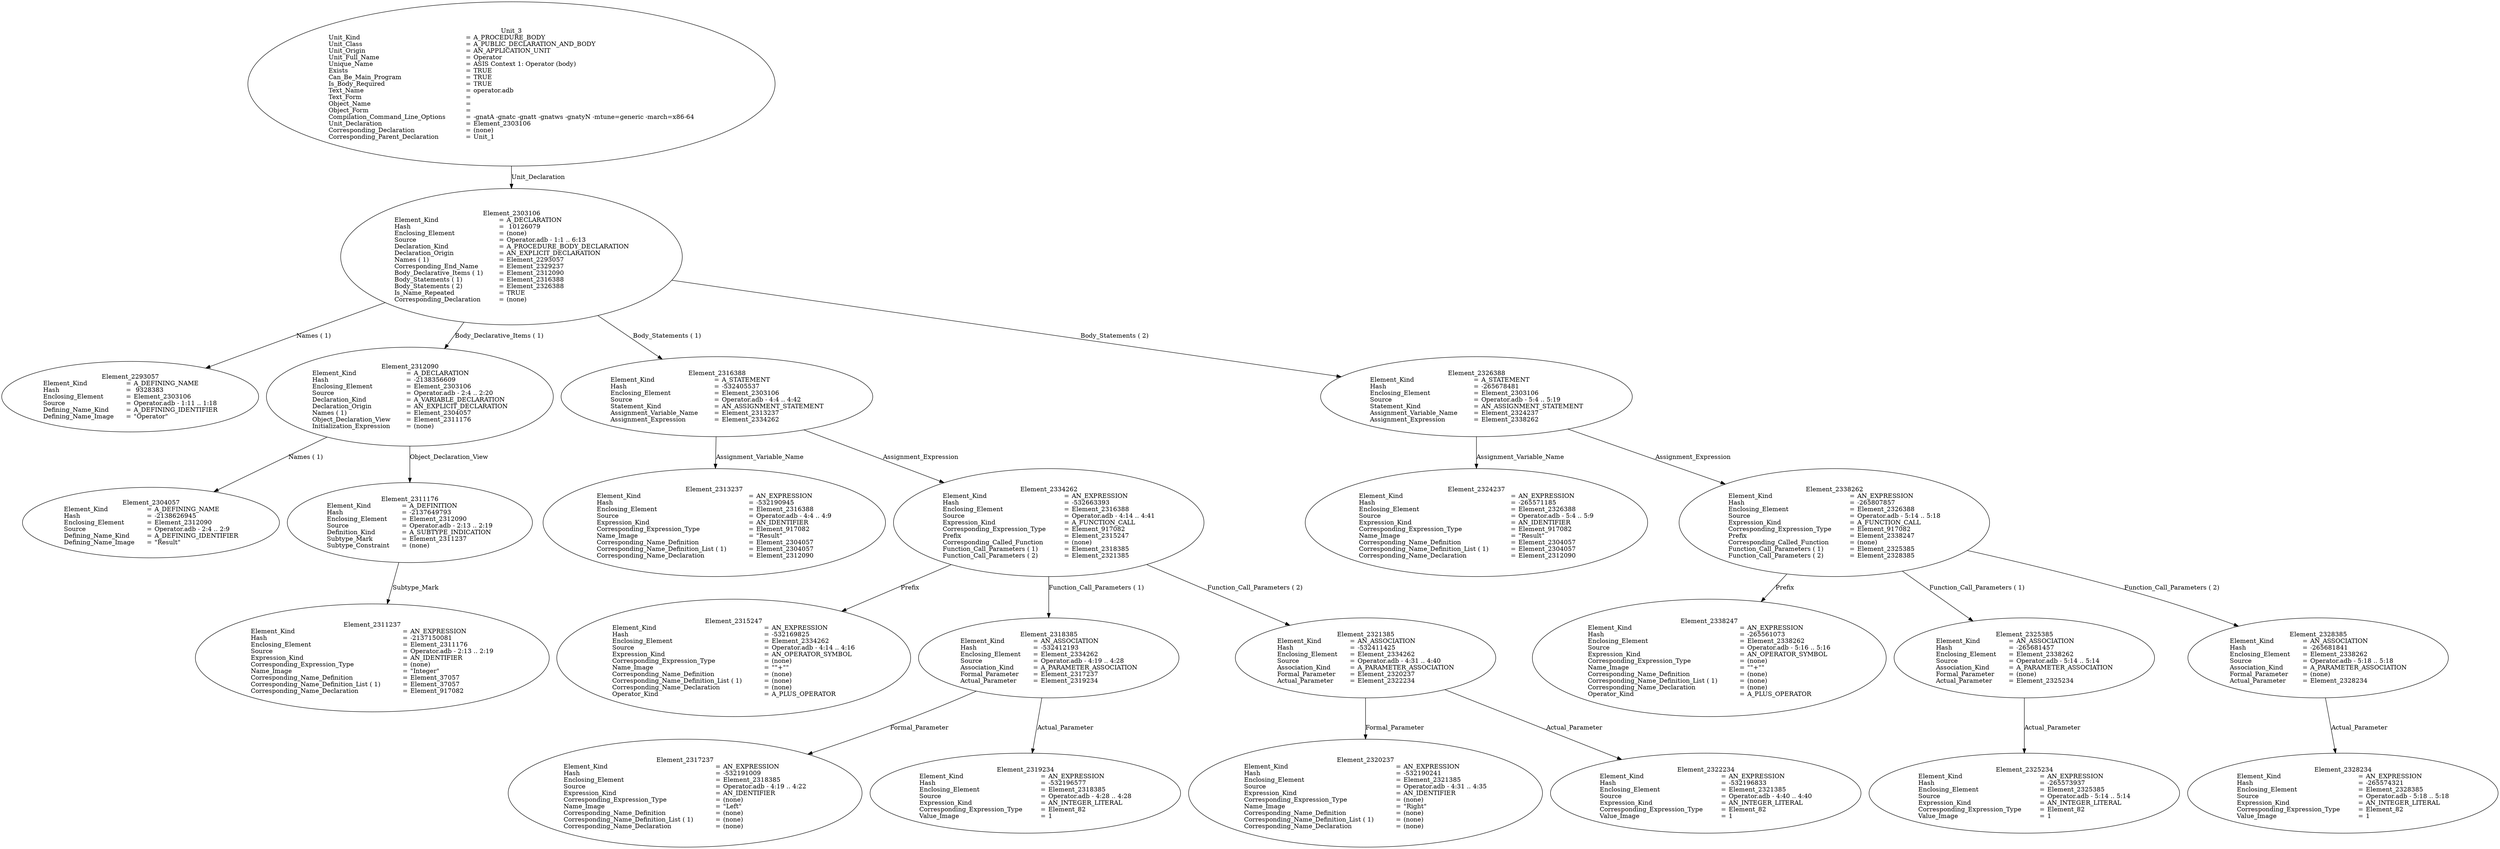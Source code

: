 digraph "operator.adt" {
  Unit_3 -> Element_2303106
      [ label=Unit_Declaration ];
  Unit_3
      [ label=<<TABLE BORDER="0" CELLBORDER="0" CELLSPACING="0" CELLPADDING="0"> 
          <TR><TD COLSPAN="3">Unit_3</TD></TR>
          <TR><TD ALIGN="LEFT">Unit_Kind   </TD><TD> = </TD><TD ALIGN="LEFT">A_PROCEDURE_BODY</TD></TR>
          <TR><TD ALIGN="LEFT">Unit_Class   </TD><TD> = </TD><TD ALIGN="LEFT">A_PUBLIC_DECLARATION_AND_BODY</TD></TR>
          <TR><TD ALIGN="LEFT">Unit_Origin   </TD><TD> = </TD><TD ALIGN="LEFT">AN_APPLICATION_UNIT</TD></TR>
          <TR><TD ALIGN="LEFT">Unit_Full_Name    </TD><TD> = </TD><TD ALIGN="LEFT">Operator</TD></TR>
          <TR><TD ALIGN="LEFT">Unique_Name   </TD><TD> = </TD><TD ALIGN="LEFT">ASIS Context 1: Operator (body)</TD></TR>
          <TR><TD ALIGN="LEFT">Exists  </TD><TD> = </TD><TD ALIGN="LEFT">TRUE</TD></TR>
          <TR><TD ALIGN="LEFT">Can_Be_Main_Program     </TD><TD> = </TD><TD ALIGN="LEFT">TRUE</TD></TR>
          <TR><TD ALIGN="LEFT">Is_Body_Required     </TD><TD> = </TD><TD ALIGN="LEFT">TRUE</TD></TR>
          <TR><TD ALIGN="LEFT">Text_Name   </TD><TD> = </TD><TD ALIGN="LEFT">operator.adb</TD></TR>
          <TR><TD ALIGN="LEFT">Text_Form   </TD><TD> = </TD><TD ALIGN="LEFT"></TD></TR>
          <TR><TD ALIGN="LEFT">Object_Name   </TD><TD> = </TD><TD ALIGN="LEFT"></TD></TR>
          <TR><TD ALIGN="LEFT">Object_Form   </TD><TD> = </TD><TD ALIGN="LEFT"></TD></TR>
          <TR><TD ALIGN="LEFT">Compilation_Command_Line_Options         </TD><TD> = </TD><TD ALIGN="LEFT">-gnatA -gnatc -gnatt -gnatws -gnatyN -mtune=generic -march=x86-64</TD></TR>
          <TR><TD ALIGN="LEFT">Unit_Declaration     </TD><TD> = </TD><TD ALIGN="LEFT">Element_2303106</TD></TR>
          <TR><TD ALIGN="LEFT">Corresponding_Declaration       </TD><TD> = </TD><TD ALIGN="LEFT">(none)</TD></TR>
          <TR><TD ALIGN="LEFT">Corresponding_Parent_Declaration         </TD><TD> = </TD><TD ALIGN="LEFT">Unit_1</TD></TR>
          </TABLE>> ];
  Element_2303106 -> Element_2293057
      [ label="Names ( 1)" ];
  Element_2303106 -> Element_2312090
      [ label="Body_Declarative_Items ( 1)" ];
  Element_2303106 -> Element_2316388
      [ label="Body_Statements ( 1)" ];
  Element_2303106 -> Element_2326388
      [ label="Body_Statements ( 2)" ];
  Element_2303106
      [ label=<<TABLE BORDER="0" CELLBORDER="0" CELLSPACING="0" CELLPADDING="0"> 
          <TR><TD COLSPAN="3">Element_2303106</TD></TR>
          <TR><TD ALIGN="LEFT">Element_Kind    </TD><TD> = </TD><TD ALIGN="LEFT">A_DECLARATION</TD></TR>
          <TR><TD ALIGN="LEFT">Hash  </TD><TD> = </TD><TD ALIGN="LEFT"> 10126079</TD></TR>
          <TR><TD ALIGN="LEFT">Enclosing_Element     </TD><TD> = </TD><TD ALIGN="LEFT">(none)</TD></TR>
          <TR><TD ALIGN="LEFT">Source  </TD><TD> = </TD><TD ALIGN="LEFT">Operator.adb - 1:1 .. 6:13</TD></TR>
          <TR><TD ALIGN="LEFT">Declaration_Kind     </TD><TD> = </TD><TD ALIGN="LEFT">A_PROCEDURE_BODY_DECLARATION</TD></TR>
          <TR><TD ALIGN="LEFT">Declaration_Origin     </TD><TD> = </TD><TD ALIGN="LEFT">AN_EXPLICIT_DECLARATION</TD></TR>
          <TR><TD ALIGN="LEFT">Names ( 1)   </TD><TD> = </TD><TD ALIGN="LEFT">Element_2293057</TD></TR>
          <TR><TD ALIGN="LEFT">Corresponding_End_Name      </TD><TD> = </TD><TD ALIGN="LEFT">Element_2329237</TD></TR>
          <TR><TD ALIGN="LEFT">Body_Declarative_Items ( 1)       </TD><TD> = </TD><TD ALIGN="LEFT">Element_2312090</TD></TR>
          <TR><TD ALIGN="LEFT">Body_Statements ( 1)      </TD><TD> = </TD><TD ALIGN="LEFT">Element_2316388</TD></TR>
          <TR><TD ALIGN="LEFT">Body_Statements ( 2)      </TD><TD> = </TD><TD ALIGN="LEFT">Element_2326388</TD></TR>
          <TR><TD ALIGN="LEFT">Is_Name_Repeated     </TD><TD> = </TD><TD ALIGN="LEFT">TRUE</TD></TR>
          <TR><TD ALIGN="LEFT">Corresponding_Declaration       </TD><TD> = </TD><TD ALIGN="LEFT">(none)</TD></TR>
          </TABLE>> ];
  Element_2293057
      [ label=<<TABLE BORDER="0" CELLBORDER="0" CELLSPACING="0" CELLPADDING="0"> 
          <TR><TD COLSPAN="3">Element_2293057</TD></TR>
          <TR><TD ALIGN="LEFT">Element_Kind    </TD><TD> = </TD><TD ALIGN="LEFT">A_DEFINING_NAME</TD></TR>
          <TR><TD ALIGN="LEFT">Hash  </TD><TD> = </TD><TD ALIGN="LEFT"> 9328383</TD></TR>
          <TR><TD ALIGN="LEFT">Enclosing_Element     </TD><TD> = </TD><TD ALIGN="LEFT">Element_2303106</TD></TR>
          <TR><TD ALIGN="LEFT">Source  </TD><TD> = </TD><TD ALIGN="LEFT">Operator.adb - 1:11 .. 1:18</TD></TR>
          <TR><TD ALIGN="LEFT">Defining_Name_Kind     </TD><TD> = </TD><TD ALIGN="LEFT">A_DEFINING_IDENTIFIER</TD></TR>
          <TR><TD ALIGN="LEFT">Defining_Name_Image     </TD><TD> = </TD><TD ALIGN="LEFT">"Operator"</TD></TR>
          </TABLE>> ];
  Element_2312090 -> Element_2304057
      [ label="Names ( 1)" ];
  Element_2312090 -> Element_2311176
      [ label=Object_Declaration_View ];
  Element_2312090
      [ label=<<TABLE BORDER="0" CELLBORDER="0" CELLSPACING="0" CELLPADDING="0"> 
          <TR><TD COLSPAN="3">Element_2312090</TD></TR>
          <TR><TD ALIGN="LEFT">Element_Kind    </TD><TD> = </TD><TD ALIGN="LEFT">A_DECLARATION</TD></TR>
          <TR><TD ALIGN="LEFT">Hash  </TD><TD> = </TD><TD ALIGN="LEFT">-2138356609</TD></TR>
          <TR><TD ALIGN="LEFT">Enclosing_Element     </TD><TD> = </TD><TD ALIGN="LEFT">Element_2303106</TD></TR>
          <TR><TD ALIGN="LEFT">Source  </TD><TD> = </TD><TD ALIGN="LEFT">Operator.adb - 2:4 .. 2:20</TD></TR>
          <TR><TD ALIGN="LEFT">Declaration_Kind     </TD><TD> = </TD><TD ALIGN="LEFT">A_VARIABLE_DECLARATION</TD></TR>
          <TR><TD ALIGN="LEFT">Declaration_Origin     </TD><TD> = </TD><TD ALIGN="LEFT">AN_EXPLICIT_DECLARATION</TD></TR>
          <TR><TD ALIGN="LEFT">Names ( 1)   </TD><TD> = </TD><TD ALIGN="LEFT">Element_2304057</TD></TR>
          <TR><TD ALIGN="LEFT">Object_Declaration_View      </TD><TD> = </TD><TD ALIGN="LEFT">Element_2311176</TD></TR>
          <TR><TD ALIGN="LEFT">Initialization_Expression       </TD><TD> = </TD><TD ALIGN="LEFT">(none)</TD></TR>
          </TABLE>> ];
  Element_2304057
      [ label=<<TABLE BORDER="0" CELLBORDER="0" CELLSPACING="0" CELLPADDING="0"> 
          <TR><TD COLSPAN="3">Element_2304057</TD></TR>
          <TR><TD ALIGN="LEFT">Element_Kind    </TD><TD> = </TD><TD ALIGN="LEFT">A_DEFINING_NAME</TD></TR>
          <TR><TD ALIGN="LEFT">Hash  </TD><TD> = </TD><TD ALIGN="LEFT">-2138626945</TD></TR>
          <TR><TD ALIGN="LEFT">Enclosing_Element     </TD><TD> = </TD><TD ALIGN="LEFT">Element_2312090</TD></TR>
          <TR><TD ALIGN="LEFT">Source  </TD><TD> = </TD><TD ALIGN="LEFT">Operator.adb - 2:4 .. 2:9</TD></TR>
          <TR><TD ALIGN="LEFT">Defining_Name_Kind     </TD><TD> = </TD><TD ALIGN="LEFT">A_DEFINING_IDENTIFIER</TD></TR>
          <TR><TD ALIGN="LEFT">Defining_Name_Image     </TD><TD> = </TD><TD ALIGN="LEFT">"Result"</TD></TR>
          </TABLE>> ];
  Element_2311176 -> Element_2311237
      [ label=Subtype_Mark ];
  Element_2311176
      [ label=<<TABLE BORDER="0" CELLBORDER="0" CELLSPACING="0" CELLPADDING="0"> 
          <TR><TD COLSPAN="3">Element_2311176</TD></TR>
          <TR><TD ALIGN="LEFT">Element_Kind    </TD><TD> = </TD><TD ALIGN="LEFT">A_DEFINITION</TD></TR>
          <TR><TD ALIGN="LEFT">Hash  </TD><TD> = </TD><TD ALIGN="LEFT">-2137649793</TD></TR>
          <TR><TD ALIGN="LEFT">Enclosing_Element     </TD><TD> = </TD><TD ALIGN="LEFT">Element_2312090</TD></TR>
          <TR><TD ALIGN="LEFT">Source  </TD><TD> = </TD><TD ALIGN="LEFT">Operator.adb - 2:13 .. 2:19</TD></TR>
          <TR><TD ALIGN="LEFT">Definition_Kind    </TD><TD> = </TD><TD ALIGN="LEFT">A_SUBTYPE_INDICATION</TD></TR>
          <TR><TD ALIGN="LEFT">Subtype_Mark    </TD><TD> = </TD><TD ALIGN="LEFT">Element_2311237</TD></TR>
          <TR><TD ALIGN="LEFT">Subtype_Constraint     </TD><TD> = </TD><TD ALIGN="LEFT">(none)</TD></TR>
          </TABLE>> ];
  Element_2311237
      [ label=<<TABLE BORDER="0" CELLBORDER="0" CELLSPACING="0" CELLPADDING="0"> 
          <TR><TD COLSPAN="3">Element_2311237</TD></TR>
          <TR><TD ALIGN="LEFT">Element_Kind    </TD><TD> = </TD><TD ALIGN="LEFT">AN_EXPRESSION</TD></TR>
          <TR><TD ALIGN="LEFT">Hash  </TD><TD> = </TD><TD ALIGN="LEFT">-2137150081</TD></TR>
          <TR><TD ALIGN="LEFT">Enclosing_Element     </TD><TD> = </TD><TD ALIGN="LEFT">Element_2311176</TD></TR>
          <TR><TD ALIGN="LEFT">Source  </TD><TD> = </TD><TD ALIGN="LEFT">Operator.adb - 2:13 .. 2:19</TD></TR>
          <TR><TD ALIGN="LEFT">Expression_Kind    </TD><TD> = </TD><TD ALIGN="LEFT">AN_IDENTIFIER</TD></TR>
          <TR><TD ALIGN="LEFT">Corresponding_Expression_Type        </TD><TD> = </TD><TD ALIGN="LEFT">(none)</TD></TR>
          <TR><TD ALIGN="LEFT">Name_Image   </TD><TD> = </TD><TD ALIGN="LEFT">"Integer"</TD></TR>
          <TR><TD ALIGN="LEFT">Corresponding_Name_Definition        </TD><TD> = </TD><TD ALIGN="LEFT">Element_37057</TD></TR>
          <TR><TD ALIGN="LEFT">Corresponding_Name_Definition_List ( 1)          </TD><TD> = </TD><TD ALIGN="LEFT">Element_37057</TD></TR>
          <TR><TD ALIGN="LEFT">Corresponding_Name_Declaration        </TD><TD> = </TD><TD ALIGN="LEFT">Element_917082</TD></TR>
          </TABLE>> ];
  Element_2316388 -> Element_2313237
      [ label=Assignment_Variable_Name ];
  Element_2316388 -> Element_2334262
      [ label=Assignment_Expression ];
  Element_2316388
      [ label=<<TABLE BORDER="0" CELLBORDER="0" CELLSPACING="0" CELLPADDING="0"> 
          <TR><TD COLSPAN="3">Element_2316388</TD></TR>
          <TR><TD ALIGN="LEFT">Element_Kind    </TD><TD> = </TD><TD ALIGN="LEFT">A_STATEMENT</TD></TR>
          <TR><TD ALIGN="LEFT">Hash  </TD><TD> = </TD><TD ALIGN="LEFT">-532405537</TD></TR>
          <TR><TD ALIGN="LEFT">Enclosing_Element     </TD><TD> = </TD><TD ALIGN="LEFT">Element_2303106</TD></TR>
          <TR><TD ALIGN="LEFT">Source  </TD><TD> = </TD><TD ALIGN="LEFT">Operator.adb - 4:4 .. 4:42</TD></TR>
          <TR><TD ALIGN="LEFT">Statement_Kind    </TD><TD> = </TD><TD ALIGN="LEFT">AN_ASSIGNMENT_STATEMENT</TD></TR>
          <TR><TD ALIGN="LEFT">Assignment_Variable_Name       </TD><TD> = </TD><TD ALIGN="LEFT">Element_2313237</TD></TR>
          <TR><TD ALIGN="LEFT">Assignment_Expression      </TD><TD> = </TD><TD ALIGN="LEFT">Element_2334262</TD></TR>
          </TABLE>> ];
  Element_2313237
      [ label=<<TABLE BORDER="0" CELLBORDER="0" CELLSPACING="0" CELLPADDING="0"> 
          <TR><TD COLSPAN="3">Element_2313237</TD></TR>
          <TR><TD ALIGN="LEFT">Element_Kind    </TD><TD> = </TD><TD ALIGN="LEFT">AN_EXPRESSION</TD></TR>
          <TR><TD ALIGN="LEFT">Hash  </TD><TD> = </TD><TD ALIGN="LEFT">-532190945</TD></TR>
          <TR><TD ALIGN="LEFT">Enclosing_Element     </TD><TD> = </TD><TD ALIGN="LEFT">Element_2316388</TD></TR>
          <TR><TD ALIGN="LEFT">Source  </TD><TD> = </TD><TD ALIGN="LEFT">Operator.adb - 4:4 .. 4:9</TD></TR>
          <TR><TD ALIGN="LEFT">Expression_Kind    </TD><TD> = </TD><TD ALIGN="LEFT">AN_IDENTIFIER</TD></TR>
          <TR><TD ALIGN="LEFT">Corresponding_Expression_Type        </TD><TD> = </TD><TD ALIGN="LEFT">Element_917082</TD></TR>
          <TR><TD ALIGN="LEFT">Name_Image   </TD><TD> = </TD><TD ALIGN="LEFT">"Result"</TD></TR>
          <TR><TD ALIGN="LEFT">Corresponding_Name_Definition        </TD><TD> = </TD><TD ALIGN="LEFT">Element_2304057</TD></TR>
          <TR><TD ALIGN="LEFT">Corresponding_Name_Definition_List ( 1)          </TD><TD> = </TD><TD ALIGN="LEFT">Element_2304057</TD></TR>
          <TR><TD ALIGN="LEFT">Corresponding_Name_Declaration        </TD><TD> = </TD><TD ALIGN="LEFT">Element_2312090</TD></TR>
          </TABLE>> ];
  Element_2334262 -> Element_2315247
      [ label=Prefix ];
  Element_2334262 -> Element_2318385
      [ label="Function_Call_Parameters ( 1)" ];
  Element_2334262 -> Element_2321385
      [ label="Function_Call_Parameters ( 2)" ];
  Element_2334262
      [ label=<<TABLE BORDER="0" CELLBORDER="0" CELLSPACING="0" CELLPADDING="0"> 
          <TR><TD COLSPAN="3">Element_2334262</TD></TR>
          <TR><TD ALIGN="LEFT">Element_Kind    </TD><TD> = </TD><TD ALIGN="LEFT">AN_EXPRESSION</TD></TR>
          <TR><TD ALIGN="LEFT">Hash  </TD><TD> = </TD><TD ALIGN="LEFT">-532663393</TD></TR>
          <TR><TD ALIGN="LEFT">Enclosing_Element     </TD><TD> = </TD><TD ALIGN="LEFT">Element_2316388</TD></TR>
          <TR><TD ALIGN="LEFT">Source  </TD><TD> = </TD><TD ALIGN="LEFT">Operator.adb - 4:14 .. 4:41</TD></TR>
          <TR><TD ALIGN="LEFT">Expression_Kind    </TD><TD> = </TD><TD ALIGN="LEFT">A_FUNCTION_CALL</TD></TR>
          <TR><TD ALIGN="LEFT">Corresponding_Expression_Type        </TD><TD> = </TD><TD ALIGN="LEFT">Element_917082</TD></TR>
          <TR><TD ALIGN="LEFT">Prefix  </TD><TD> = </TD><TD ALIGN="LEFT">Element_2315247</TD></TR>
          <TR><TD ALIGN="LEFT">Corresponding_Called_Function        </TD><TD> = </TD><TD ALIGN="LEFT">(none)</TD></TR>
          <TR><TD ALIGN="LEFT">Function_Call_Parameters ( 1)        </TD><TD> = </TD><TD ALIGN="LEFT">Element_2318385</TD></TR>
          <TR><TD ALIGN="LEFT">Function_Call_Parameters ( 2)        </TD><TD> = </TD><TD ALIGN="LEFT">Element_2321385</TD></TR>
          </TABLE>> ];
  Element_2315247
      [ label=<<TABLE BORDER="0" CELLBORDER="0" CELLSPACING="0" CELLPADDING="0"> 
          <TR><TD COLSPAN="3">Element_2315247</TD></TR>
          <TR><TD ALIGN="LEFT">Element_Kind    </TD><TD> = </TD><TD ALIGN="LEFT">AN_EXPRESSION</TD></TR>
          <TR><TD ALIGN="LEFT">Hash  </TD><TD> = </TD><TD ALIGN="LEFT">-532169825</TD></TR>
          <TR><TD ALIGN="LEFT">Enclosing_Element     </TD><TD> = </TD><TD ALIGN="LEFT">Element_2334262</TD></TR>
          <TR><TD ALIGN="LEFT">Source  </TD><TD> = </TD><TD ALIGN="LEFT">Operator.adb - 4:14 .. 4:16</TD></TR>
          <TR><TD ALIGN="LEFT">Expression_Kind    </TD><TD> = </TD><TD ALIGN="LEFT">AN_OPERATOR_SYMBOL</TD></TR>
          <TR><TD ALIGN="LEFT">Corresponding_Expression_Type        </TD><TD> = </TD><TD ALIGN="LEFT">(none)</TD></TR>
          <TR><TD ALIGN="LEFT">Name_Image   </TD><TD> = </TD><TD ALIGN="LEFT">""+""</TD></TR>
          <TR><TD ALIGN="LEFT">Corresponding_Name_Definition        </TD><TD> = </TD><TD ALIGN="LEFT">(none)</TD></TR>
          <TR><TD ALIGN="LEFT">Corresponding_Name_Definition_List ( 1)          </TD><TD> = </TD><TD ALIGN="LEFT">(none)</TD></TR>
          <TR><TD ALIGN="LEFT">Corresponding_Name_Declaration        </TD><TD> = </TD><TD ALIGN="LEFT">(none)</TD></TR>
          <TR><TD ALIGN="LEFT">Operator_Kind    </TD><TD> = </TD><TD ALIGN="LEFT">A_PLUS_OPERATOR</TD></TR>
          </TABLE>> ];
  Element_2318385 -> Element_2317237
      [ label=Formal_Parameter ];
  Element_2318385 -> Element_2319234
      [ label=Actual_Parameter ];
  Element_2318385
      [ label=<<TABLE BORDER="0" CELLBORDER="0" CELLSPACING="0" CELLPADDING="0"> 
          <TR><TD COLSPAN="3">Element_2318385</TD></TR>
          <TR><TD ALIGN="LEFT">Element_Kind    </TD><TD> = </TD><TD ALIGN="LEFT">AN_ASSOCIATION</TD></TR>
          <TR><TD ALIGN="LEFT">Hash  </TD><TD> = </TD><TD ALIGN="LEFT">-532412193</TD></TR>
          <TR><TD ALIGN="LEFT">Enclosing_Element     </TD><TD> = </TD><TD ALIGN="LEFT">Element_2334262</TD></TR>
          <TR><TD ALIGN="LEFT">Source  </TD><TD> = </TD><TD ALIGN="LEFT">Operator.adb - 4:19 .. 4:28</TD></TR>
          <TR><TD ALIGN="LEFT">Association_Kind     </TD><TD> = </TD><TD ALIGN="LEFT">A_PARAMETER_ASSOCIATION</TD></TR>
          <TR><TD ALIGN="LEFT">Formal_Parameter     </TD><TD> = </TD><TD ALIGN="LEFT">Element_2317237</TD></TR>
          <TR><TD ALIGN="LEFT">Actual_Parameter     </TD><TD> = </TD><TD ALIGN="LEFT">Element_2319234</TD></TR>
          </TABLE>> ];
  Element_2317237
      [ label=<<TABLE BORDER="0" CELLBORDER="0" CELLSPACING="0" CELLPADDING="0"> 
          <TR><TD COLSPAN="3">Element_2317237</TD></TR>
          <TR><TD ALIGN="LEFT">Element_Kind    </TD><TD> = </TD><TD ALIGN="LEFT">AN_EXPRESSION</TD></TR>
          <TR><TD ALIGN="LEFT">Hash  </TD><TD> = </TD><TD ALIGN="LEFT">-532191009</TD></TR>
          <TR><TD ALIGN="LEFT">Enclosing_Element     </TD><TD> = </TD><TD ALIGN="LEFT">Element_2318385</TD></TR>
          <TR><TD ALIGN="LEFT">Source  </TD><TD> = </TD><TD ALIGN="LEFT">Operator.adb - 4:19 .. 4:22</TD></TR>
          <TR><TD ALIGN="LEFT">Expression_Kind    </TD><TD> = </TD><TD ALIGN="LEFT">AN_IDENTIFIER</TD></TR>
          <TR><TD ALIGN="LEFT">Corresponding_Expression_Type        </TD><TD> = </TD><TD ALIGN="LEFT">(none)</TD></TR>
          <TR><TD ALIGN="LEFT">Name_Image   </TD><TD> = </TD><TD ALIGN="LEFT">"Left"</TD></TR>
          <TR><TD ALIGN="LEFT">Corresponding_Name_Definition        </TD><TD> = </TD><TD ALIGN="LEFT">(none)</TD></TR>
          <TR><TD ALIGN="LEFT">Corresponding_Name_Definition_List ( 1)          </TD><TD> = </TD><TD ALIGN="LEFT">(none)</TD></TR>
          <TR><TD ALIGN="LEFT">Corresponding_Name_Declaration        </TD><TD> = </TD><TD ALIGN="LEFT">(none)</TD></TR>
          </TABLE>> ];
  Element_2319234
      [ label=<<TABLE BORDER="0" CELLBORDER="0" CELLSPACING="0" CELLPADDING="0"> 
          <TR><TD COLSPAN="3">Element_2319234</TD></TR>
          <TR><TD ALIGN="LEFT">Element_Kind    </TD><TD> = </TD><TD ALIGN="LEFT">AN_EXPRESSION</TD></TR>
          <TR><TD ALIGN="LEFT">Hash  </TD><TD> = </TD><TD ALIGN="LEFT">-532196577</TD></TR>
          <TR><TD ALIGN="LEFT">Enclosing_Element     </TD><TD> = </TD><TD ALIGN="LEFT">Element_2318385</TD></TR>
          <TR><TD ALIGN="LEFT">Source  </TD><TD> = </TD><TD ALIGN="LEFT">Operator.adb - 4:28 .. 4:28</TD></TR>
          <TR><TD ALIGN="LEFT">Expression_Kind    </TD><TD> = </TD><TD ALIGN="LEFT">AN_INTEGER_LITERAL</TD></TR>
          <TR><TD ALIGN="LEFT">Corresponding_Expression_Type        </TD><TD> = </TD><TD ALIGN="LEFT">Element_82</TD></TR>
          <TR><TD ALIGN="LEFT">Value_Image   </TD><TD> = </TD><TD ALIGN="LEFT">1</TD></TR>
          </TABLE>> ];
  Element_2321385 -> Element_2320237
      [ label=Formal_Parameter ];
  Element_2321385 -> Element_2322234
      [ label=Actual_Parameter ];
  Element_2321385
      [ label=<<TABLE BORDER="0" CELLBORDER="0" CELLSPACING="0" CELLPADDING="0"> 
          <TR><TD COLSPAN="3">Element_2321385</TD></TR>
          <TR><TD ALIGN="LEFT">Element_Kind    </TD><TD> = </TD><TD ALIGN="LEFT">AN_ASSOCIATION</TD></TR>
          <TR><TD ALIGN="LEFT">Hash  </TD><TD> = </TD><TD ALIGN="LEFT">-532411425</TD></TR>
          <TR><TD ALIGN="LEFT">Enclosing_Element     </TD><TD> = </TD><TD ALIGN="LEFT">Element_2334262</TD></TR>
          <TR><TD ALIGN="LEFT">Source  </TD><TD> = </TD><TD ALIGN="LEFT">Operator.adb - 4:31 .. 4:40</TD></TR>
          <TR><TD ALIGN="LEFT">Association_Kind     </TD><TD> = </TD><TD ALIGN="LEFT">A_PARAMETER_ASSOCIATION</TD></TR>
          <TR><TD ALIGN="LEFT">Formal_Parameter     </TD><TD> = </TD><TD ALIGN="LEFT">Element_2320237</TD></TR>
          <TR><TD ALIGN="LEFT">Actual_Parameter     </TD><TD> = </TD><TD ALIGN="LEFT">Element_2322234</TD></TR>
          </TABLE>> ];
  Element_2320237
      [ label=<<TABLE BORDER="0" CELLBORDER="0" CELLSPACING="0" CELLPADDING="0"> 
          <TR><TD COLSPAN="3">Element_2320237</TD></TR>
          <TR><TD ALIGN="LEFT">Element_Kind    </TD><TD> = </TD><TD ALIGN="LEFT">AN_EXPRESSION</TD></TR>
          <TR><TD ALIGN="LEFT">Hash  </TD><TD> = </TD><TD ALIGN="LEFT">-532190241</TD></TR>
          <TR><TD ALIGN="LEFT">Enclosing_Element     </TD><TD> = </TD><TD ALIGN="LEFT">Element_2321385</TD></TR>
          <TR><TD ALIGN="LEFT">Source  </TD><TD> = </TD><TD ALIGN="LEFT">Operator.adb - 4:31 .. 4:35</TD></TR>
          <TR><TD ALIGN="LEFT">Expression_Kind    </TD><TD> = </TD><TD ALIGN="LEFT">AN_IDENTIFIER</TD></TR>
          <TR><TD ALIGN="LEFT">Corresponding_Expression_Type        </TD><TD> = </TD><TD ALIGN="LEFT">(none)</TD></TR>
          <TR><TD ALIGN="LEFT">Name_Image   </TD><TD> = </TD><TD ALIGN="LEFT">"Right"</TD></TR>
          <TR><TD ALIGN="LEFT">Corresponding_Name_Definition        </TD><TD> = </TD><TD ALIGN="LEFT">(none)</TD></TR>
          <TR><TD ALIGN="LEFT">Corresponding_Name_Definition_List ( 1)          </TD><TD> = </TD><TD ALIGN="LEFT">(none)</TD></TR>
          <TR><TD ALIGN="LEFT">Corresponding_Name_Declaration        </TD><TD> = </TD><TD ALIGN="LEFT">(none)</TD></TR>
          </TABLE>> ];
  Element_2322234
      [ label=<<TABLE BORDER="0" CELLBORDER="0" CELLSPACING="0" CELLPADDING="0"> 
          <TR><TD COLSPAN="3">Element_2322234</TD></TR>
          <TR><TD ALIGN="LEFT">Element_Kind    </TD><TD> = </TD><TD ALIGN="LEFT">AN_EXPRESSION</TD></TR>
          <TR><TD ALIGN="LEFT">Hash  </TD><TD> = </TD><TD ALIGN="LEFT">-532196833</TD></TR>
          <TR><TD ALIGN="LEFT">Enclosing_Element     </TD><TD> = </TD><TD ALIGN="LEFT">Element_2321385</TD></TR>
          <TR><TD ALIGN="LEFT">Source  </TD><TD> = </TD><TD ALIGN="LEFT">Operator.adb - 4:40 .. 4:40</TD></TR>
          <TR><TD ALIGN="LEFT">Expression_Kind    </TD><TD> = </TD><TD ALIGN="LEFT">AN_INTEGER_LITERAL</TD></TR>
          <TR><TD ALIGN="LEFT">Corresponding_Expression_Type        </TD><TD> = </TD><TD ALIGN="LEFT">Element_82</TD></TR>
          <TR><TD ALIGN="LEFT">Value_Image   </TD><TD> = </TD><TD ALIGN="LEFT">1</TD></TR>
          </TABLE>> ];
  Element_2326388 -> Element_2324237
      [ label=Assignment_Variable_Name ];
  Element_2326388 -> Element_2338262
      [ label=Assignment_Expression ];
  Element_2326388
      [ label=<<TABLE BORDER="0" CELLBORDER="0" CELLSPACING="0" CELLPADDING="0"> 
          <TR><TD COLSPAN="3">Element_2326388</TD></TR>
          <TR><TD ALIGN="LEFT">Element_Kind    </TD><TD> = </TD><TD ALIGN="LEFT">A_STATEMENT</TD></TR>
          <TR><TD ALIGN="LEFT">Hash  </TD><TD> = </TD><TD ALIGN="LEFT">-265678481</TD></TR>
          <TR><TD ALIGN="LEFT">Enclosing_Element     </TD><TD> = </TD><TD ALIGN="LEFT">Element_2303106</TD></TR>
          <TR><TD ALIGN="LEFT">Source  </TD><TD> = </TD><TD ALIGN="LEFT">Operator.adb - 5:4 .. 5:19</TD></TR>
          <TR><TD ALIGN="LEFT">Statement_Kind    </TD><TD> = </TD><TD ALIGN="LEFT">AN_ASSIGNMENT_STATEMENT</TD></TR>
          <TR><TD ALIGN="LEFT">Assignment_Variable_Name       </TD><TD> = </TD><TD ALIGN="LEFT">Element_2324237</TD></TR>
          <TR><TD ALIGN="LEFT">Assignment_Expression      </TD><TD> = </TD><TD ALIGN="LEFT">Element_2338262</TD></TR>
          </TABLE>> ];
  Element_2324237
      [ label=<<TABLE BORDER="0" CELLBORDER="0" CELLSPACING="0" CELLPADDING="0"> 
          <TR><TD COLSPAN="3">Element_2324237</TD></TR>
          <TR><TD ALIGN="LEFT">Element_Kind    </TD><TD> = </TD><TD ALIGN="LEFT">AN_EXPRESSION</TD></TR>
          <TR><TD ALIGN="LEFT">Hash  </TD><TD> = </TD><TD ALIGN="LEFT">-265571185</TD></TR>
          <TR><TD ALIGN="LEFT">Enclosing_Element     </TD><TD> = </TD><TD ALIGN="LEFT">Element_2326388</TD></TR>
          <TR><TD ALIGN="LEFT">Source  </TD><TD> = </TD><TD ALIGN="LEFT">Operator.adb - 5:4 .. 5:9</TD></TR>
          <TR><TD ALIGN="LEFT">Expression_Kind    </TD><TD> = </TD><TD ALIGN="LEFT">AN_IDENTIFIER</TD></TR>
          <TR><TD ALIGN="LEFT">Corresponding_Expression_Type        </TD><TD> = </TD><TD ALIGN="LEFT">Element_917082</TD></TR>
          <TR><TD ALIGN="LEFT">Name_Image   </TD><TD> = </TD><TD ALIGN="LEFT">"Result"</TD></TR>
          <TR><TD ALIGN="LEFT">Corresponding_Name_Definition        </TD><TD> = </TD><TD ALIGN="LEFT">Element_2304057</TD></TR>
          <TR><TD ALIGN="LEFT">Corresponding_Name_Definition_List ( 1)          </TD><TD> = </TD><TD ALIGN="LEFT">Element_2304057</TD></TR>
          <TR><TD ALIGN="LEFT">Corresponding_Name_Declaration        </TD><TD> = </TD><TD ALIGN="LEFT">Element_2312090</TD></TR>
          </TABLE>> ];
  Element_2338262 -> Element_2338247
      [ label=Prefix ];
  Element_2338262 -> Element_2325385
      [ label="Function_Call_Parameters ( 1)" ];
  Element_2338262 -> Element_2328385
      [ label="Function_Call_Parameters ( 2)" ];
  Element_2338262
      [ label=<<TABLE BORDER="0" CELLBORDER="0" CELLSPACING="0" CELLPADDING="0"> 
          <TR><TD COLSPAN="3">Element_2338262</TD></TR>
          <TR><TD ALIGN="LEFT">Element_Kind    </TD><TD> = </TD><TD ALIGN="LEFT">AN_EXPRESSION</TD></TR>
          <TR><TD ALIGN="LEFT">Hash  </TD><TD> = </TD><TD ALIGN="LEFT">-265807857</TD></TR>
          <TR><TD ALIGN="LEFT">Enclosing_Element     </TD><TD> = </TD><TD ALIGN="LEFT">Element_2326388</TD></TR>
          <TR><TD ALIGN="LEFT">Source  </TD><TD> = </TD><TD ALIGN="LEFT">Operator.adb - 5:14 .. 5:18</TD></TR>
          <TR><TD ALIGN="LEFT">Expression_Kind    </TD><TD> = </TD><TD ALIGN="LEFT">A_FUNCTION_CALL</TD></TR>
          <TR><TD ALIGN="LEFT">Corresponding_Expression_Type        </TD><TD> = </TD><TD ALIGN="LEFT">Element_917082</TD></TR>
          <TR><TD ALIGN="LEFT">Prefix  </TD><TD> = </TD><TD ALIGN="LEFT">Element_2338247</TD></TR>
          <TR><TD ALIGN="LEFT">Corresponding_Called_Function        </TD><TD> = </TD><TD ALIGN="LEFT">(none)</TD></TR>
          <TR><TD ALIGN="LEFT">Function_Call_Parameters ( 1)        </TD><TD> = </TD><TD ALIGN="LEFT">Element_2325385</TD></TR>
          <TR><TD ALIGN="LEFT">Function_Call_Parameters ( 2)        </TD><TD> = </TD><TD ALIGN="LEFT">Element_2328385</TD></TR>
          </TABLE>> ];
  Element_2325385 -> Element_2325234
      [ label=Actual_Parameter ];
  Element_2325385
      [ label=<<TABLE BORDER="0" CELLBORDER="0" CELLSPACING="0" CELLPADDING="0"> 
          <TR><TD COLSPAN="3">Element_2325385</TD></TR>
          <TR><TD ALIGN="LEFT">Element_Kind    </TD><TD> = </TD><TD ALIGN="LEFT">AN_ASSOCIATION</TD></TR>
          <TR><TD ALIGN="LEFT">Hash  </TD><TD> = </TD><TD ALIGN="LEFT">-265681457</TD></TR>
          <TR><TD ALIGN="LEFT">Enclosing_Element     </TD><TD> = </TD><TD ALIGN="LEFT">Element_2338262</TD></TR>
          <TR><TD ALIGN="LEFT">Source  </TD><TD> = </TD><TD ALIGN="LEFT">Operator.adb - 5:14 .. 5:14</TD></TR>
          <TR><TD ALIGN="LEFT">Association_Kind     </TD><TD> = </TD><TD ALIGN="LEFT">A_PARAMETER_ASSOCIATION</TD></TR>
          <TR><TD ALIGN="LEFT">Formal_Parameter     </TD><TD> = </TD><TD ALIGN="LEFT">(none)</TD></TR>
          <TR><TD ALIGN="LEFT">Actual_Parameter     </TD><TD> = </TD><TD ALIGN="LEFT">Element_2325234</TD></TR>
          </TABLE>> ];
  Element_2325234
      [ label=<<TABLE BORDER="0" CELLBORDER="0" CELLSPACING="0" CELLPADDING="0"> 
          <TR><TD COLSPAN="3">Element_2325234</TD></TR>
          <TR><TD ALIGN="LEFT">Element_Kind    </TD><TD> = </TD><TD ALIGN="LEFT">AN_EXPRESSION</TD></TR>
          <TR><TD ALIGN="LEFT">Hash  </TD><TD> = </TD><TD ALIGN="LEFT">-265573937</TD></TR>
          <TR><TD ALIGN="LEFT">Enclosing_Element     </TD><TD> = </TD><TD ALIGN="LEFT">Element_2325385</TD></TR>
          <TR><TD ALIGN="LEFT">Source  </TD><TD> = </TD><TD ALIGN="LEFT">Operator.adb - 5:14 .. 5:14</TD></TR>
          <TR><TD ALIGN="LEFT">Expression_Kind    </TD><TD> = </TD><TD ALIGN="LEFT">AN_INTEGER_LITERAL</TD></TR>
          <TR><TD ALIGN="LEFT">Corresponding_Expression_Type        </TD><TD> = </TD><TD ALIGN="LEFT">Element_82</TD></TR>
          <TR><TD ALIGN="LEFT">Value_Image   </TD><TD> = </TD><TD ALIGN="LEFT">1</TD></TR>
          </TABLE>> ];
  Element_2338247
      [ label=<<TABLE BORDER="0" CELLBORDER="0" CELLSPACING="0" CELLPADDING="0"> 
          <TR><TD COLSPAN="3">Element_2338247</TD></TR>
          <TR><TD ALIGN="LEFT">Element_Kind    </TD><TD> = </TD><TD ALIGN="LEFT">AN_EXPRESSION</TD></TR>
          <TR><TD ALIGN="LEFT">Hash  </TD><TD> = </TD><TD ALIGN="LEFT">-265561073</TD></TR>
          <TR><TD ALIGN="LEFT">Enclosing_Element     </TD><TD> = </TD><TD ALIGN="LEFT">Element_2338262</TD></TR>
          <TR><TD ALIGN="LEFT">Source  </TD><TD> = </TD><TD ALIGN="LEFT">Operator.adb - 5:16 .. 5:16</TD></TR>
          <TR><TD ALIGN="LEFT">Expression_Kind    </TD><TD> = </TD><TD ALIGN="LEFT">AN_OPERATOR_SYMBOL</TD></TR>
          <TR><TD ALIGN="LEFT">Corresponding_Expression_Type        </TD><TD> = </TD><TD ALIGN="LEFT">(none)</TD></TR>
          <TR><TD ALIGN="LEFT">Name_Image   </TD><TD> = </TD><TD ALIGN="LEFT">""+""</TD></TR>
          <TR><TD ALIGN="LEFT">Corresponding_Name_Definition        </TD><TD> = </TD><TD ALIGN="LEFT">(none)</TD></TR>
          <TR><TD ALIGN="LEFT">Corresponding_Name_Definition_List ( 1)          </TD><TD> = </TD><TD ALIGN="LEFT">(none)</TD></TR>
          <TR><TD ALIGN="LEFT">Corresponding_Name_Declaration        </TD><TD> = </TD><TD ALIGN="LEFT">(none)</TD></TR>
          <TR><TD ALIGN="LEFT">Operator_Kind    </TD><TD> = </TD><TD ALIGN="LEFT">A_PLUS_OPERATOR</TD></TR>
          </TABLE>> ];
  Element_2328385 -> Element_2328234
      [ label=Actual_Parameter ];
  Element_2328385
      [ label=<<TABLE BORDER="0" CELLBORDER="0" CELLSPACING="0" CELLPADDING="0"> 
          <TR><TD COLSPAN="3">Element_2328385</TD></TR>
          <TR><TD ALIGN="LEFT">Element_Kind    </TD><TD> = </TD><TD ALIGN="LEFT">AN_ASSOCIATION</TD></TR>
          <TR><TD ALIGN="LEFT">Hash  </TD><TD> = </TD><TD ALIGN="LEFT">-265681841</TD></TR>
          <TR><TD ALIGN="LEFT">Enclosing_Element     </TD><TD> = </TD><TD ALIGN="LEFT">Element_2338262</TD></TR>
          <TR><TD ALIGN="LEFT">Source  </TD><TD> = </TD><TD ALIGN="LEFT">Operator.adb - 5:18 .. 5:18</TD></TR>
          <TR><TD ALIGN="LEFT">Association_Kind     </TD><TD> = </TD><TD ALIGN="LEFT">A_PARAMETER_ASSOCIATION</TD></TR>
          <TR><TD ALIGN="LEFT">Formal_Parameter     </TD><TD> = </TD><TD ALIGN="LEFT">(none)</TD></TR>
          <TR><TD ALIGN="LEFT">Actual_Parameter     </TD><TD> = </TD><TD ALIGN="LEFT">Element_2328234</TD></TR>
          </TABLE>> ];
  Element_2328234
      [ label=<<TABLE BORDER="0" CELLBORDER="0" CELLSPACING="0" CELLPADDING="0"> 
          <TR><TD COLSPAN="3">Element_2328234</TD></TR>
          <TR><TD ALIGN="LEFT">Element_Kind    </TD><TD> = </TD><TD ALIGN="LEFT">AN_EXPRESSION</TD></TR>
          <TR><TD ALIGN="LEFT">Hash  </TD><TD> = </TD><TD ALIGN="LEFT">-265574321</TD></TR>
          <TR><TD ALIGN="LEFT">Enclosing_Element     </TD><TD> = </TD><TD ALIGN="LEFT">Element_2328385</TD></TR>
          <TR><TD ALIGN="LEFT">Source  </TD><TD> = </TD><TD ALIGN="LEFT">Operator.adb - 5:18 .. 5:18</TD></TR>
          <TR><TD ALIGN="LEFT">Expression_Kind    </TD><TD> = </TD><TD ALIGN="LEFT">AN_INTEGER_LITERAL</TD></TR>
          <TR><TD ALIGN="LEFT">Corresponding_Expression_Type        </TD><TD> = </TD><TD ALIGN="LEFT">Element_82</TD></TR>
          <TR><TD ALIGN="LEFT">Value_Image   </TD><TD> = </TD><TD ALIGN="LEFT">1</TD></TR>
          </TABLE>> ]
}

